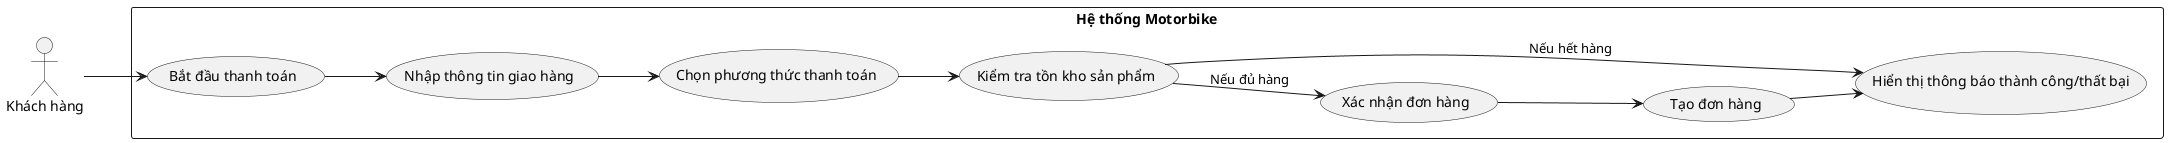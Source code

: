 @startuml
left to right direction

actor "Khách hàng" as Customer

rectangle "Hệ thống Motorbike" {
    usecase "Bắt đầu thanh toán" as UC_StartCheckout
    usecase "Nhập thông tin giao hàng" as UC_EnterShipping
    usecase "Chọn phương thức thanh toán" as UC_SelectPayment
    usecase "Kiểm tra tồn kho sản phẩm" as UC_CheckStock
    usecase "Xác nhận đơn hàng" as UC_ConfirmOrder
    usecase "Tạo đơn hàng" as UC_CreateOrder
    usecase "Hiển thị thông báo thành công/thất bại" as UC_ShowResult
  
}

Customer --> UC_StartCheckout
UC_StartCheckout --> UC_EnterShipping
UC_EnterShipping --> UC_SelectPayment
UC_SelectPayment --> UC_CheckStock
UC_CheckStock --> UC_ConfirmOrder : Nếu đủ hàng
UC_CheckStock --> UC_ShowResult : Nếu hết hàng
UC_ConfirmOrder --> UC_CreateOrder
UC_CreateOrder --> UC_ShowResult

@enduml